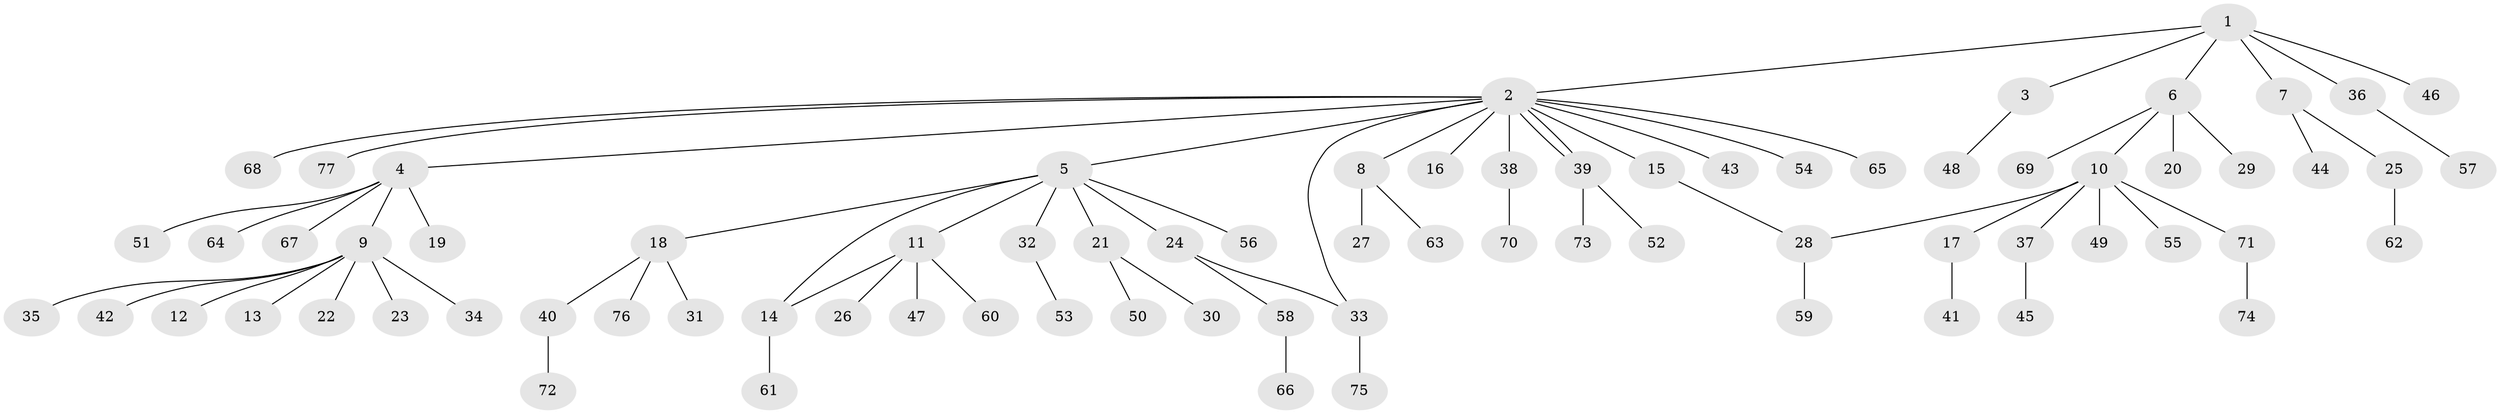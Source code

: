 // coarse degree distribution, {6: 0.017241379310344827, 15: 0.017241379310344827, 12: 0.017241379310344827, 7: 0.034482758620689655, 4: 0.034482758620689655, 3: 0.08620689655172414, 2: 0.10344827586206896, 1: 0.6896551724137931}
// Generated by graph-tools (version 1.1) at 2025/23/03/03/25 07:23:50]
// undirected, 77 vertices, 80 edges
graph export_dot {
graph [start="1"]
  node [color=gray90,style=filled];
  1;
  2;
  3;
  4;
  5;
  6;
  7;
  8;
  9;
  10;
  11;
  12;
  13;
  14;
  15;
  16;
  17;
  18;
  19;
  20;
  21;
  22;
  23;
  24;
  25;
  26;
  27;
  28;
  29;
  30;
  31;
  32;
  33;
  34;
  35;
  36;
  37;
  38;
  39;
  40;
  41;
  42;
  43;
  44;
  45;
  46;
  47;
  48;
  49;
  50;
  51;
  52;
  53;
  54;
  55;
  56;
  57;
  58;
  59;
  60;
  61;
  62;
  63;
  64;
  65;
  66;
  67;
  68;
  69;
  70;
  71;
  72;
  73;
  74;
  75;
  76;
  77;
  1 -- 2;
  1 -- 3;
  1 -- 6;
  1 -- 7;
  1 -- 36;
  1 -- 46;
  2 -- 4;
  2 -- 5;
  2 -- 8;
  2 -- 15;
  2 -- 16;
  2 -- 33;
  2 -- 38;
  2 -- 39;
  2 -- 39;
  2 -- 43;
  2 -- 54;
  2 -- 65;
  2 -- 68;
  2 -- 77;
  3 -- 48;
  4 -- 9;
  4 -- 19;
  4 -- 51;
  4 -- 64;
  4 -- 67;
  5 -- 11;
  5 -- 14;
  5 -- 18;
  5 -- 21;
  5 -- 24;
  5 -- 32;
  5 -- 56;
  6 -- 10;
  6 -- 20;
  6 -- 29;
  6 -- 69;
  7 -- 25;
  7 -- 44;
  8 -- 27;
  8 -- 63;
  9 -- 12;
  9 -- 13;
  9 -- 22;
  9 -- 23;
  9 -- 34;
  9 -- 35;
  9 -- 42;
  10 -- 17;
  10 -- 28;
  10 -- 37;
  10 -- 49;
  10 -- 55;
  10 -- 71;
  11 -- 14;
  11 -- 26;
  11 -- 47;
  11 -- 60;
  14 -- 61;
  15 -- 28;
  17 -- 41;
  18 -- 31;
  18 -- 40;
  18 -- 76;
  21 -- 30;
  21 -- 50;
  24 -- 33;
  24 -- 58;
  25 -- 62;
  28 -- 59;
  32 -- 53;
  33 -- 75;
  36 -- 57;
  37 -- 45;
  38 -- 70;
  39 -- 52;
  39 -- 73;
  40 -- 72;
  58 -- 66;
  71 -- 74;
}

